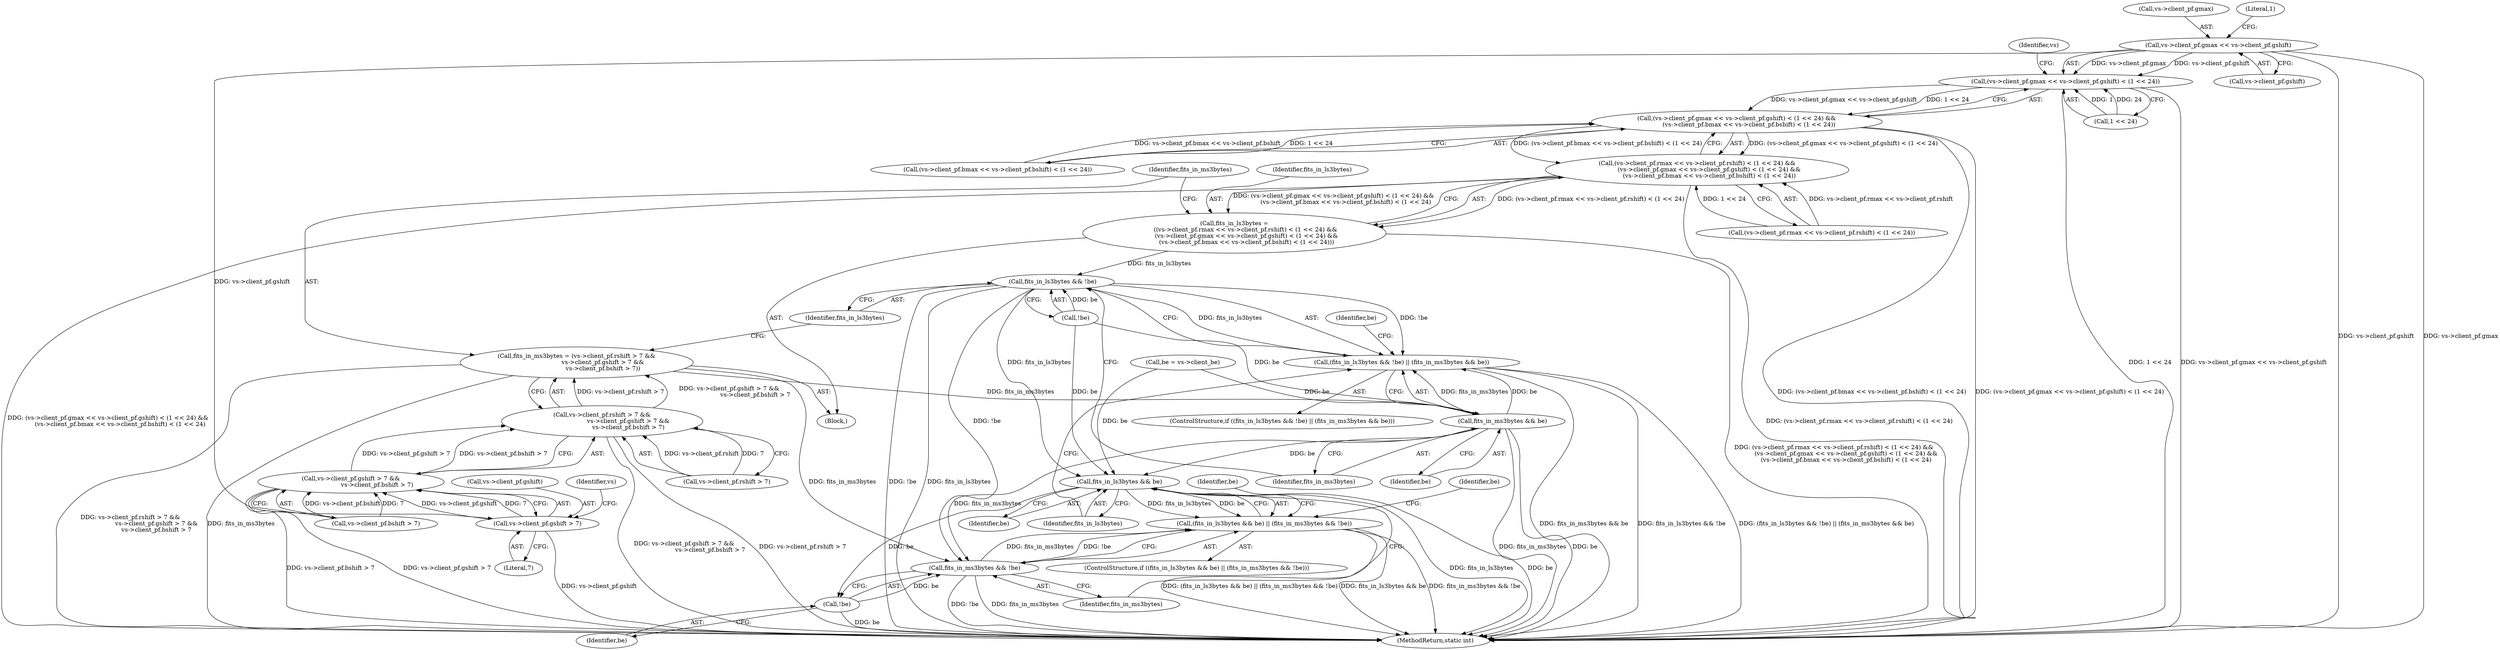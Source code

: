 digraph "0_qemu_9f64916da20eea67121d544698676295bbb105a7_8@pointer" {
"1000290" [label="(Call,vs->client_pf.gmax << vs->client_pf.gshift)"];
"1000289" [label="(Call,(vs->client_pf.gmax << vs->client_pf.gshift) < (1 << 24))"];
"1000288" [label="(Call,(vs->client_pf.gmax << vs->client_pf.gshift) < (1 << 24) &&\n             (vs->client_pf.bmax << vs->client_pf.bshift) < (1 << 24))"];
"1000272" [label="(Call,(vs->client_pf.rmax << vs->client_pf.rshift) < (1 << 24) &&\n             (vs->client_pf.gmax << vs->client_pf.gshift) < (1 << 24) &&\n             (vs->client_pf.bmax << vs->client_pf.bshift) < (1 << 24))"];
"1000270" [label="(Call,fits_in_ls3bytes =\n            ((vs->client_pf.rmax << vs->client_pf.rshift) < (1 << 24) &&\n             (vs->client_pf.gmax << vs->client_pf.gshift) < (1 << 24) &&\n             (vs->client_pf.bmax << vs->client_pf.bshift) < (1 << 24)))"];
"1000346" [label="(Call,fits_in_ls3bytes && !be)"];
"1000345" [label="(Call,(fits_in_ls3bytes && !be) || (fits_in_ms3bytes && be))"];
"1000376" [label="(Call,fits_in_ls3bytes && be)"];
"1000375" [label="(Call,(fits_in_ls3bytes && be) || (fits_in_ms3bytes && !be))"];
"1000381" [label="(Call,!be)"];
"1000379" [label="(Call,fits_in_ms3bytes && !be)"];
"1000330" [label="(Call,vs->client_pf.gshift > 7)"];
"1000329" [label="(Call,vs->client_pf.gshift > 7 &&\n                            vs->client_pf.bshift > 7)"];
"1000321" [label="(Call,vs->client_pf.rshift > 7 &&\n                            vs->client_pf.gshift > 7 &&\n                            vs->client_pf.bshift > 7)"];
"1000319" [label="(Call,fits_in_ms3bytes = (vs->client_pf.rshift > 7 &&\n                            vs->client_pf.gshift > 7 &&\n                            vs->client_pf.bshift > 7))"];
"1000350" [label="(Call,fits_in_ms3bytes && be)"];
"1000267" [label="(Block,)"];
"1000378" [label="(Identifier,be)"];
"1000329" [label="(Call,vs->client_pf.gshift > 7 &&\n                            vs->client_pf.bshift > 7)"];
"1000270" [label="(Call,fits_in_ls3bytes =\n            ((vs->client_pf.rmax << vs->client_pf.rshift) < (1 << 24) &&\n             (vs->client_pf.gmax << vs->client_pf.gshift) < (1 << 24) &&\n             (vs->client_pf.bmax << vs->client_pf.bshift) < (1 << 24)))"];
"1000296" [label="(Call,vs->client_pf.gshift)"];
"1000352" [label="(Identifier,be)"];
"1000344" [label="(ControlStructure,if ((fits_in_ls3bytes && !be) || (fits_in_ms3bytes && be)))"];
"1000348" [label="(Call,!be)"];
"1000351" [label="(Identifier,fits_in_ms3bytes)"];
"1000331" [label="(Call,vs->client_pf.gshift)"];
"1000291" [label="(Call,vs->client_pf.gmax)"];
"1000355" [label="(Identifier,be)"];
"1000108" [label="(Call,be = vs->client_be)"];
"1000319" [label="(Call,fits_in_ms3bytes = (vs->client_pf.rshift > 7 &&\n                            vs->client_pf.gshift > 7 &&\n                            vs->client_pf.bshift > 7))"];
"1000374" [label="(ControlStructure,if ((fits_in_ls3bytes && be) || (fits_in_ms3bytes && !be)))"];
"1000382" [label="(Identifier,be)"];
"1000375" [label="(Call,(fits_in_ls3bytes && be) || (fits_in_ms3bytes && !be))"];
"1000377" [label="(Identifier,fits_in_ls3bytes)"];
"1000347" [label="(Identifier,fits_in_ls3bytes)"];
"1000379" [label="(Call,fits_in_ms3bytes && !be)"];
"1000340" [label="(Identifier,vs)"];
"1000464" [label="(MethodReturn,static int)"];
"1000322" [label="(Call,vs->client_pf.rshift > 7)"];
"1000301" [label="(Call,1 << 24)"];
"1000406" [label="(Identifier,be)"];
"1000337" [label="(Call,vs->client_pf.bshift > 7)"];
"1000273" [label="(Call,(vs->client_pf.rmax << vs->client_pf.rshift) < (1 << 24))"];
"1000336" [label="(Literal,7)"];
"1000288" [label="(Call,(vs->client_pf.gmax << vs->client_pf.gshift) < (1 << 24) &&\n             (vs->client_pf.bmax << vs->client_pf.bshift) < (1 << 24))"];
"1000346" [label="(Call,fits_in_ls3bytes && !be)"];
"1000376" [label="(Call,fits_in_ls3bytes && be)"];
"1000308" [label="(Identifier,vs)"];
"1000345" [label="(Call,(fits_in_ls3bytes && !be) || (fits_in_ms3bytes && be))"];
"1000350" [label="(Call,fits_in_ms3bytes && be)"];
"1000304" [label="(Call,(vs->client_pf.bmax << vs->client_pf.bshift) < (1 << 24))"];
"1000380" [label="(Identifier,fits_in_ms3bytes)"];
"1000271" [label="(Identifier,fits_in_ls3bytes)"];
"1000381" [label="(Call,!be)"];
"1000272" [label="(Call,(vs->client_pf.rmax << vs->client_pf.rshift) < (1 << 24) &&\n             (vs->client_pf.gmax << vs->client_pf.gshift) < (1 << 24) &&\n             (vs->client_pf.bmax << vs->client_pf.bshift) < (1 << 24))"];
"1000289" [label="(Call,(vs->client_pf.gmax << vs->client_pf.gshift) < (1 << 24))"];
"1000320" [label="(Identifier,fits_in_ms3bytes)"];
"1000321" [label="(Call,vs->client_pf.rshift > 7 &&\n                            vs->client_pf.gshift > 7 &&\n                            vs->client_pf.bshift > 7)"];
"1000302" [label="(Literal,1)"];
"1000330" [label="(Call,vs->client_pf.gshift > 7)"];
"1000290" [label="(Call,vs->client_pf.gmax << vs->client_pf.gshift)"];
"1000385" [label="(Identifier,be)"];
"1000290" -> "1000289"  [label="AST: "];
"1000290" -> "1000296"  [label="CFG: "];
"1000291" -> "1000290"  [label="AST: "];
"1000296" -> "1000290"  [label="AST: "];
"1000302" -> "1000290"  [label="CFG: "];
"1000290" -> "1000464"  [label="DDG: vs->client_pf.gshift"];
"1000290" -> "1000464"  [label="DDG: vs->client_pf.gmax"];
"1000290" -> "1000289"  [label="DDG: vs->client_pf.gmax"];
"1000290" -> "1000289"  [label="DDG: vs->client_pf.gshift"];
"1000290" -> "1000330"  [label="DDG: vs->client_pf.gshift"];
"1000289" -> "1000288"  [label="AST: "];
"1000289" -> "1000301"  [label="CFG: "];
"1000301" -> "1000289"  [label="AST: "];
"1000308" -> "1000289"  [label="CFG: "];
"1000288" -> "1000289"  [label="CFG: "];
"1000289" -> "1000464"  [label="DDG: vs->client_pf.gmax << vs->client_pf.gshift"];
"1000289" -> "1000464"  [label="DDG: 1 << 24"];
"1000289" -> "1000288"  [label="DDG: vs->client_pf.gmax << vs->client_pf.gshift"];
"1000289" -> "1000288"  [label="DDG: 1 << 24"];
"1000301" -> "1000289"  [label="DDG: 1"];
"1000301" -> "1000289"  [label="DDG: 24"];
"1000288" -> "1000272"  [label="AST: "];
"1000288" -> "1000304"  [label="CFG: "];
"1000304" -> "1000288"  [label="AST: "];
"1000272" -> "1000288"  [label="CFG: "];
"1000288" -> "1000464"  [label="DDG: (vs->client_pf.bmax << vs->client_pf.bshift) < (1 << 24)"];
"1000288" -> "1000464"  [label="DDG: (vs->client_pf.gmax << vs->client_pf.gshift) < (1 << 24)"];
"1000288" -> "1000272"  [label="DDG: (vs->client_pf.gmax << vs->client_pf.gshift) < (1 << 24)"];
"1000288" -> "1000272"  [label="DDG: (vs->client_pf.bmax << vs->client_pf.bshift) < (1 << 24)"];
"1000304" -> "1000288"  [label="DDG: vs->client_pf.bmax << vs->client_pf.bshift"];
"1000304" -> "1000288"  [label="DDG: 1 << 24"];
"1000272" -> "1000270"  [label="AST: "];
"1000272" -> "1000273"  [label="CFG: "];
"1000273" -> "1000272"  [label="AST: "];
"1000270" -> "1000272"  [label="CFG: "];
"1000272" -> "1000464"  [label="DDG: (vs->client_pf.rmax << vs->client_pf.rshift) < (1 << 24)"];
"1000272" -> "1000464"  [label="DDG: (vs->client_pf.gmax << vs->client_pf.gshift) < (1 << 24) &&\n             (vs->client_pf.bmax << vs->client_pf.bshift) < (1 << 24)"];
"1000272" -> "1000270"  [label="DDG: (vs->client_pf.rmax << vs->client_pf.rshift) < (1 << 24)"];
"1000272" -> "1000270"  [label="DDG: (vs->client_pf.gmax << vs->client_pf.gshift) < (1 << 24) &&\n             (vs->client_pf.bmax << vs->client_pf.bshift) < (1 << 24)"];
"1000273" -> "1000272"  [label="DDG: vs->client_pf.rmax << vs->client_pf.rshift"];
"1000273" -> "1000272"  [label="DDG: 1 << 24"];
"1000270" -> "1000267"  [label="AST: "];
"1000271" -> "1000270"  [label="AST: "];
"1000320" -> "1000270"  [label="CFG: "];
"1000270" -> "1000464"  [label="DDG: (vs->client_pf.rmax << vs->client_pf.rshift) < (1 << 24) &&\n             (vs->client_pf.gmax << vs->client_pf.gshift) < (1 << 24) &&\n             (vs->client_pf.bmax << vs->client_pf.bshift) < (1 << 24)"];
"1000270" -> "1000346"  [label="DDG: fits_in_ls3bytes"];
"1000346" -> "1000345"  [label="AST: "];
"1000346" -> "1000347"  [label="CFG: "];
"1000346" -> "1000348"  [label="CFG: "];
"1000347" -> "1000346"  [label="AST: "];
"1000348" -> "1000346"  [label="AST: "];
"1000351" -> "1000346"  [label="CFG: "];
"1000345" -> "1000346"  [label="CFG: "];
"1000346" -> "1000464"  [label="DDG: !be"];
"1000346" -> "1000464"  [label="DDG: fits_in_ls3bytes"];
"1000346" -> "1000345"  [label="DDG: fits_in_ls3bytes"];
"1000346" -> "1000345"  [label="DDG: !be"];
"1000348" -> "1000346"  [label="DDG: be"];
"1000346" -> "1000376"  [label="DDG: fits_in_ls3bytes"];
"1000346" -> "1000379"  [label="DDG: !be"];
"1000345" -> "1000344"  [label="AST: "];
"1000345" -> "1000350"  [label="CFG: "];
"1000350" -> "1000345"  [label="AST: "];
"1000355" -> "1000345"  [label="CFG: "];
"1000377" -> "1000345"  [label="CFG: "];
"1000345" -> "1000464"  [label="DDG: fits_in_ms3bytes && be"];
"1000345" -> "1000464"  [label="DDG: fits_in_ls3bytes && !be"];
"1000345" -> "1000464"  [label="DDG: (fits_in_ls3bytes && !be) || (fits_in_ms3bytes && be)"];
"1000350" -> "1000345"  [label="DDG: fits_in_ms3bytes"];
"1000350" -> "1000345"  [label="DDG: be"];
"1000376" -> "1000375"  [label="AST: "];
"1000376" -> "1000377"  [label="CFG: "];
"1000376" -> "1000378"  [label="CFG: "];
"1000377" -> "1000376"  [label="AST: "];
"1000378" -> "1000376"  [label="AST: "];
"1000380" -> "1000376"  [label="CFG: "];
"1000375" -> "1000376"  [label="CFG: "];
"1000376" -> "1000464"  [label="DDG: fits_in_ls3bytes"];
"1000376" -> "1000464"  [label="DDG: be"];
"1000376" -> "1000375"  [label="DDG: fits_in_ls3bytes"];
"1000376" -> "1000375"  [label="DDG: be"];
"1000348" -> "1000376"  [label="DDG: be"];
"1000350" -> "1000376"  [label="DDG: be"];
"1000108" -> "1000376"  [label="DDG: be"];
"1000376" -> "1000381"  [label="DDG: be"];
"1000375" -> "1000374"  [label="AST: "];
"1000375" -> "1000379"  [label="CFG: "];
"1000379" -> "1000375"  [label="AST: "];
"1000385" -> "1000375"  [label="CFG: "];
"1000406" -> "1000375"  [label="CFG: "];
"1000375" -> "1000464"  [label="DDG: fits_in_ls3bytes && be"];
"1000375" -> "1000464"  [label="DDG: (fits_in_ls3bytes && be) || (fits_in_ms3bytes && !be)"];
"1000375" -> "1000464"  [label="DDG: fits_in_ms3bytes && !be"];
"1000379" -> "1000375"  [label="DDG: fits_in_ms3bytes"];
"1000379" -> "1000375"  [label="DDG: !be"];
"1000381" -> "1000379"  [label="AST: "];
"1000381" -> "1000382"  [label="CFG: "];
"1000382" -> "1000381"  [label="AST: "];
"1000379" -> "1000381"  [label="CFG: "];
"1000381" -> "1000464"  [label="DDG: be"];
"1000381" -> "1000379"  [label="DDG: be"];
"1000379" -> "1000380"  [label="CFG: "];
"1000380" -> "1000379"  [label="AST: "];
"1000379" -> "1000464"  [label="DDG: fits_in_ms3bytes"];
"1000379" -> "1000464"  [label="DDG: !be"];
"1000350" -> "1000379"  [label="DDG: fits_in_ms3bytes"];
"1000319" -> "1000379"  [label="DDG: fits_in_ms3bytes"];
"1000330" -> "1000329"  [label="AST: "];
"1000330" -> "1000336"  [label="CFG: "];
"1000331" -> "1000330"  [label="AST: "];
"1000336" -> "1000330"  [label="AST: "];
"1000340" -> "1000330"  [label="CFG: "];
"1000329" -> "1000330"  [label="CFG: "];
"1000330" -> "1000464"  [label="DDG: vs->client_pf.gshift"];
"1000330" -> "1000329"  [label="DDG: vs->client_pf.gshift"];
"1000330" -> "1000329"  [label="DDG: 7"];
"1000329" -> "1000321"  [label="AST: "];
"1000329" -> "1000337"  [label="CFG: "];
"1000337" -> "1000329"  [label="AST: "];
"1000321" -> "1000329"  [label="CFG: "];
"1000329" -> "1000464"  [label="DDG: vs->client_pf.gshift > 7"];
"1000329" -> "1000464"  [label="DDG: vs->client_pf.bshift > 7"];
"1000329" -> "1000321"  [label="DDG: vs->client_pf.gshift > 7"];
"1000329" -> "1000321"  [label="DDG: vs->client_pf.bshift > 7"];
"1000337" -> "1000329"  [label="DDG: vs->client_pf.bshift"];
"1000337" -> "1000329"  [label="DDG: 7"];
"1000321" -> "1000319"  [label="AST: "];
"1000321" -> "1000322"  [label="CFG: "];
"1000322" -> "1000321"  [label="AST: "];
"1000319" -> "1000321"  [label="CFG: "];
"1000321" -> "1000464"  [label="DDG: vs->client_pf.gshift > 7 &&\n                            vs->client_pf.bshift > 7"];
"1000321" -> "1000464"  [label="DDG: vs->client_pf.rshift > 7"];
"1000321" -> "1000319"  [label="DDG: vs->client_pf.rshift > 7"];
"1000321" -> "1000319"  [label="DDG: vs->client_pf.gshift > 7 &&\n                            vs->client_pf.bshift > 7"];
"1000322" -> "1000321"  [label="DDG: vs->client_pf.rshift"];
"1000322" -> "1000321"  [label="DDG: 7"];
"1000319" -> "1000267"  [label="AST: "];
"1000320" -> "1000319"  [label="AST: "];
"1000347" -> "1000319"  [label="CFG: "];
"1000319" -> "1000464"  [label="DDG: vs->client_pf.rshift > 7 &&\n                            vs->client_pf.gshift > 7 &&\n                            vs->client_pf.bshift > 7"];
"1000319" -> "1000464"  [label="DDG: fits_in_ms3bytes"];
"1000319" -> "1000350"  [label="DDG: fits_in_ms3bytes"];
"1000350" -> "1000351"  [label="CFG: "];
"1000350" -> "1000352"  [label="CFG: "];
"1000351" -> "1000350"  [label="AST: "];
"1000352" -> "1000350"  [label="AST: "];
"1000350" -> "1000464"  [label="DDG: fits_in_ms3bytes"];
"1000350" -> "1000464"  [label="DDG: be"];
"1000348" -> "1000350"  [label="DDG: be"];
"1000108" -> "1000350"  [label="DDG: be"];
}
